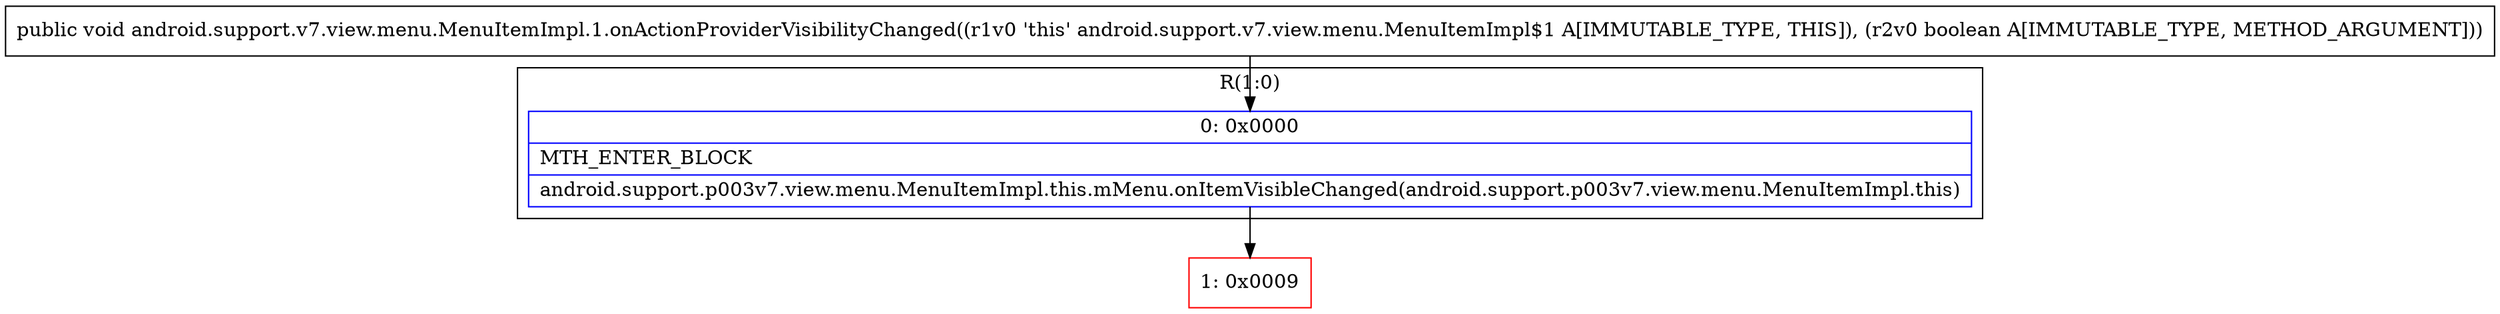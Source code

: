 digraph "CFG forandroid.support.v7.view.menu.MenuItemImpl.1.onActionProviderVisibilityChanged(Z)V" {
subgraph cluster_Region_1638766942 {
label = "R(1:0)";
node [shape=record,color=blue];
Node_0 [shape=record,label="{0\:\ 0x0000|MTH_ENTER_BLOCK\l|android.support.p003v7.view.menu.MenuItemImpl.this.mMenu.onItemVisibleChanged(android.support.p003v7.view.menu.MenuItemImpl.this)\l}"];
}
Node_1 [shape=record,color=red,label="{1\:\ 0x0009}"];
MethodNode[shape=record,label="{public void android.support.v7.view.menu.MenuItemImpl.1.onActionProviderVisibilityChanged((r1v0 'this' android.support.v7.view.menu.MenuItemImpl$1 A[IMMUTABLE_TYPE, THIS]), (r2v0 boolean A[IMMUTABLE_TYPE, METHOD_ARGUMENT])) }"];
MethodNode -> Node_0;
Node_0 -> Node_1;
}

